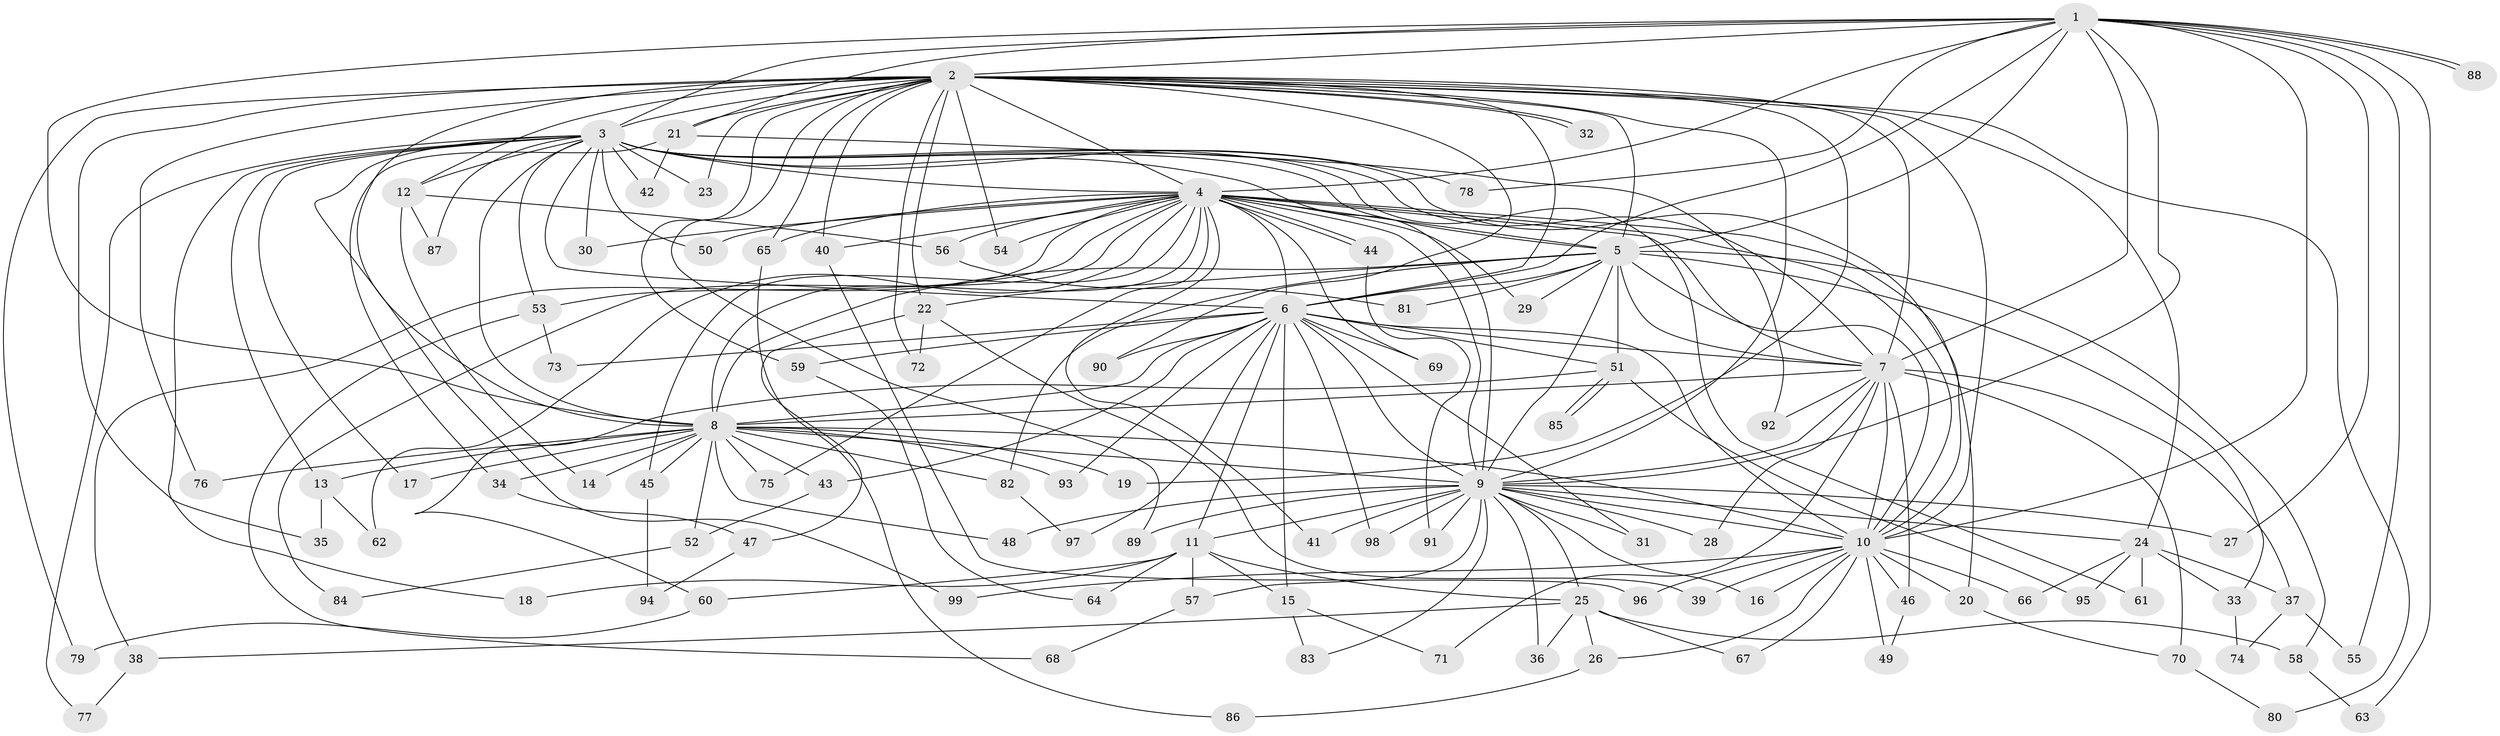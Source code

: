 // coarse degree distribution, {12: 0.012658227848101266, 37: 0.012658227848101266, 18: 0.012658227848101266, 28: 0.012658227848101266, 23: 0.012658227848101266, 26: 0.012658227848101266, 8: 0.02531645569620253, 6: 0.0379746835443038, 4: 0.06329113924050633, 2: 0.5949367088607594, 3: 0.16455696202531644, 5: 0.02531645569620253, 1: 0.012658227848101266}
// Generated by graph-tools (version 1.1) at 2025/41/03/06/25 10:41:41]
// undirected, 99 vertices, 223 edges
graph export_dot {
graph [start="1"]
  node [color=gray90,style=filled];
  1;
  2;
  3;
  4;
  5;
  6;
  7;
  8;
  9;
  10;
  11;
  12;
  13;
  14;
  15;
  16;
  17;
  18;
  19;
  20;
  21;
  22;
  23;
  24;
  25;
  26;
  27;
  28;
  29;
  30;
  31;
  32;
  33;
  34;
  35;
  36;
  37;
  38;
  39;
  40;
  41;
  42;
  43;
  44;
  45;
  46;
  47;
  48;
  49;
  50;
  51;
  52;
  53;
  54;
  55;
  56;
  57;
  58;
  59;
  60;
  61;
  62;
  63;
  64;
  65;
  66;
  67;
  68;
  69;
  70;
  71;
  72;
  73;
  74;
  75;
  76;
  77;
  78;
  79;
  80;
  81;
  82;
  83;
  84;
  85;
  86;
  87;
  88;
  89;
  90;
  91;
  92;
  93;
  94;
  95;
  96;
  97;
  98;
  99;
  1 -- 2;
  1 -- 3;
  1 -- 4;
  1 -- 5;
  1 -- 6;
  1 -- 7;
  1 -- 8;
  1 -- 9;
  1 -- 10;
  1 -- 21;
  1 -- 27;
  1 -- 55;
  1 -- 63;
  1 -- 78;
  1 -- 88;
  1 -- 88;
  2 -- 3;
  2 -- 4;
  2 -- 5;
  2 -- 6;
  2 -- 7;
  2 -- 8;
  2 -- 9;
  2 -- 10;
  2 -- 12;
  2 -- 19;
  2 -- 21;
  2 -- 22;
  2 -- 23;
  2 -- 24;
  2 -- 32;
  2 -- 32;
  2 -- 35;
  2 -- 40;
  2 -- 54;
  2 -- 59;
  2 -- 65;
  2 -- 72;
  2 -- 76;
  2 -- 79;
  2 -- 80;
  2 -- 89;
  2 -- 90;
  3 -- 4;
  3 -- 5;
  3 -- 6;
  3 -- 7;
  3 -- 8;
  3 -- 9;
  3 -- 10;
  3 -- 12;
  3 -- 13;
  3 -- 17;
  3 -- 18;
  3 -- 23;
  3 -- 30;
  3 -- 42;
  3 -- 50;
  3 -- 53;
  3 -- 61;
  3 -- 77;
  3 -- 78;
  3 -- 87;
  3 -- 99;
  4 -- 5;
  4 -- 6;
  4 -- 7;
  4 -- 8;
  4 -- 9;
  4 -- 10;
  4 -- 20;
  4 -- 29;
  4 -- 30;
  4 -- 38;
  4 -- 40;
  4 -- 41;
  4 -- 44;
  4 -- 44;
  4 -- 45;
  4 -- 50;
  4 -- 53;
  4 -- 54;
  4 -- 56;
  4 -- 62;
  4 -- 65;
  4 -- 69;
  4 -- 75;
  4 -- 84;
  5 -- 6;
  5 -- 7;
  5 -- 8;
  5 -- 9;
  5 -- 10;
  5 -- 22;
  5 -- 29;
  5 -- 33;
  5 -- 51;
  5 -- 58;
  5 -- 81;
  5 -- 82;
  6 -- 7;
  6 -- 8;
  6 -- 9;
  6 -- 10;
  6 -- 11;
  6 -- 15;
  6 -- 31;
  6 -- 43;
  6 -- 51;
  6 -- 59;
  6 -- 69;
  6 -- 73;
  6 -- 90;
  6 -- 93;
  6 -- 97;
  6 -- 98;
  7 -- 8;
  7 -- 9;
  7 -- 10;
  7 -- 28;
  7 -- 37;
  7 -- 46;
  7 -- 70;
  7 -- 71;
  7 -- 92;
  8 -- 9;
  8 -- 10;
  8 -- 13;
  8 -- 14;
  8 -- 17;
  8 -- 19;
  8 -- 34;
  8 -- 43;
  8 -- 45;
  8 -- 48;
  8 -- 52;
  8 -- 75;
  8 -- 76;
  8 -- 82;
  8 -- 93;
  9 -- 10;
  9 -- 11;
  9 -- 16;
  9 -- 24;
  9 -- 25;
  9 -- 27;
  9 -- 28;
  9 -- 31;
  9 -- 36;
  9 -- 41;
  9 -- 48;
  9 -- 57;
  9 -- 83;
  9 -- 89;
  9 -- 91;
  9 -- 98;
  10 -- 16;
  10 -- 20;
  10 -- 26;
  10 -- 39;
  10 -- 46;
  10 -- 49;
  10 -- 66;
  10 -- 67;
  10 -- 96;
  10 -- 99;
  11 -- 15;
  11 -- 18;
  11 -- 25;
  11 -- 57;
  11 -- 60;
  11 -- 64;
  12 -- 14;
  12 -- 56;
  12 -- 87;
  13 -- 35;
  13 -- 62;
  15 -- 71;
  15 -- 83;
  20 -- 70;
  21 -- 34;
  21 -- 42;
  21 -- 92;
  22 -- 39;
  22 -- 47;
  22 -- 72;
  24 -- 33;
  24 -- 37;
  24 -- 61;
  24 -- 66;
  24 -- 95;
  25 -- 26;
  25 -- 36;
  25 -- 38;
  25 -- 58;
  25 -- 67;
  26 -- 86;
  33 -- 74;
  34 -- 47;
  37 -- 55;
  37 -- 74;
  38 -- 77;
  40 -- 96;
  43 -- 52;
  44 -- 91;
  45 -- 94;
  46 -- 49;
  47 -- 94;
  51 -- 60;
  51 -- 85;
  51 -- 85;
  51 -- 95;
  52 -- 84;
  53 -- 68;
  53 -- 73;
  56 -- 81;
  57 -- 68;
  58 -- 63;
  59 -- 64;
  60 -- 79;
  65 -- 86;
  70 -- 80;
  82 -- 97;
}
